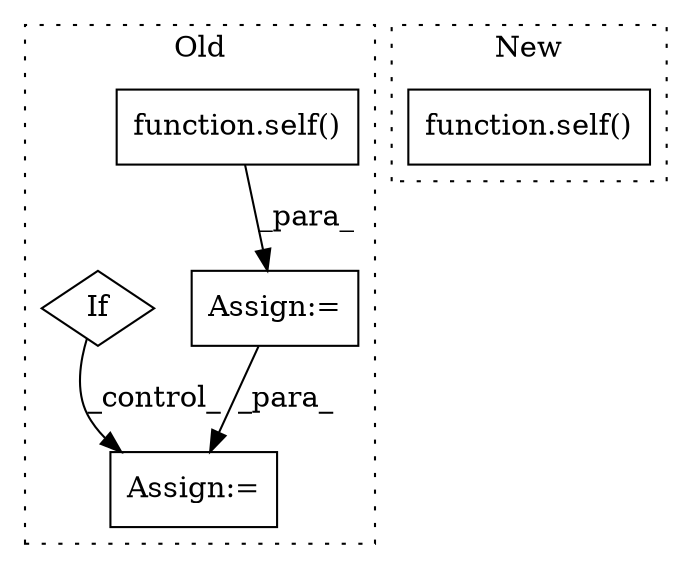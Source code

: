 digraph G {
subgraph cluster0 {
1 [label="function.self()" a="75" s="9087" l="6" shape="box"];
3 [label="Assign:=" a="68" s="9084" l="3" shape="box"];
4 [label="Assign:=" a="68" s="9132" l="3" shape="box"];
5 [label="If" a="96" s="9102" l="3" shape="diamond"];
label = "Old";
style="dotted";
}
subgraph cluster1 {
2 [label="function.self()" a="75" s="9769" l="6" shape="box"];
label = "New";
style="dotted";
}
1 -> 3 [label="_para_"];
3 -> 4 [label="_para_"];
5 -> 4 [label="_control_"];
}